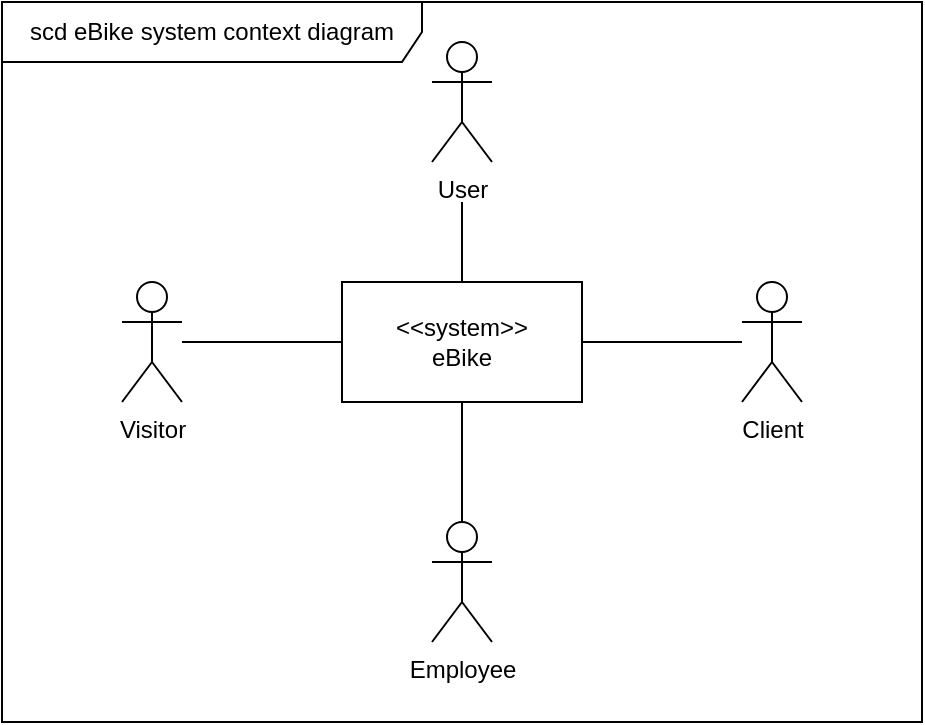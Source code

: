 <mxfile version="20.8.18" type="github">
  <diagram name="Strona-1" id="gLHsicr3WE0OQWzkWW_d">
    <mxGraphModel dx="1185" dy="642" grid="1" gridSize="10" guides="1" tooltips="1" connect="1" arrows="1" fold="1" page="1" pageScale="1" pageWidth="827" pageHeight="1169" math="0" shadow="0">
      <root>
        <mxCell id="0" />
        <mxCell id="1" parent="0" />
        <mxCell id="SB6ejmc1tUonT6YJ0UtU-2" value="" style="edgeStyle=none;rounded=0;orthogonalLoop=1;jettySize=auto;html=1;endArrow=none;endFill=0;" edge="1" parent="1" source="bd_stn3d0GWM7Ao6Tul9-1" target="SB6ejmc1tUonT6YJ0UtU-1">
          <mxGeometry relative="1" as="geometry" />
        </mxCell>
        <mxCell id="bd_stn3d0GWM7Ao6Tul9-1" value="&amp;lt;&amp;lt;system&amp;gt;&amp;gt;&lt;br&gt;eBike" style="rounded=0;whiteSpace=wrap;html=1;" parent="1" vertex="1">
          <mxGeometry x="350" y="330" width="120" height="60" as="geometry" />
        </mxCell>
        <mxCell id="bd_stn3d0GWM7Ao6Tul9-6" value="" style="edgeStyle=none;rounded=0;orthogonalLoop=1;jettySize=auto;html=1;endArrow=none;endFill=0;" parent="1" source="bd_stn3d0GWM7Ao6Tul9-2" target="bd_stn3d0GWM7Ao6Tul9-1" edge="1">
          <mxGeometry relative="1" as="geometry" />
        </mxCell>
        <mxCell id="bd_stn3d0GWM7Ao6Tul9-2" value="Visitor" style="shape=umlActor;verticalLabelPosition=bottom;verticalAlign=top;html=1;outlineConnect=0;" parent="1" vertex="1">
          <mxGeometry x="240" y="330" width="30" height="60" as="geometry" />
        </mxCell>
        <mxCell id="bd_stn3d0GWM7Ao6Tul9-7" value="" style="edgeStyle=none;rounded=0;orthogonalLoop=1;jettySize=auto;html=1;endArrow=none;endFill=0;" parent="1" source="bd_stn3d0GWM7Ao6Tul9-3" target="bd_stn3d0GWM7Ao6Tul9-1" edge="1">
          <mxGeometry relative="1" as="geometry" />
        </mxCell>
        <mxCell id="bd_stn3d0GWM7Ao6Tul9-3" value="Client" style="shape=umlActor;verticalLabelPosition=bottom;verticalAlign=top;html=1;outlineConnect=0;" parent="1" vertex="1">
          <mxGeometry x="550" y="330" width="30" height="60" as="geometry" />
        </mxCell>
        <mxCell id="bd_stn3d0GWM7Ao6Tul9-5" value="" style="rounded=0;orthogonalLoop=1;jettySize=auto;html=1;endArrow=none;endFill=0;" parent="1" target="bd_stn3d0GWM7Ao6Tul9-1" edge="1">
          <mxGeometry relative="1" as="geometry">
            <mxPoint x="410" y="290" as="sourcePoint" />
          </mxGeometry>
        </mxCell>
        <mxCell id="bd_stn3d0GWM7Ao6Tul9-4" value="User&lt;br&gt;" style="shape=umlActor;verticalLabelPosition=bottom;verticalAlign=top;html=1;outlineConnect=0;" parent="1" vertex="1">
          <mxGeometry x="395" y="210" width="30" height="60" as="geometry" />
        </mxCell>
        <mxCell id="bd_stn3d0GWM7Ao6Tul9-8" value="scd eBike system context diagram" style="shape=umlFrame;whiteSpace=wrap;html=1;pointerEvents=0;width=210;height=30;" parent="1" vertex="1">
          <mxGeometry x="180" y="190" width="460" height="360" as="geometry" />
        </mxCell>
        <mxCell id="SB6ejmc1tUonT6YJ0UtU-1" value="Employee" style="shape=umlActor;verticalLabelPosition=bottom;verticalAlign=top;html=1;outlineConnect=0;" vertex="1" parent="1">
          <mxGeometry x="395" y="450" width="30" height="60" as="geometry" />
        </mxCell>
      </root>
    </mxGraphModel>
  </diagram>
</mxfile>
